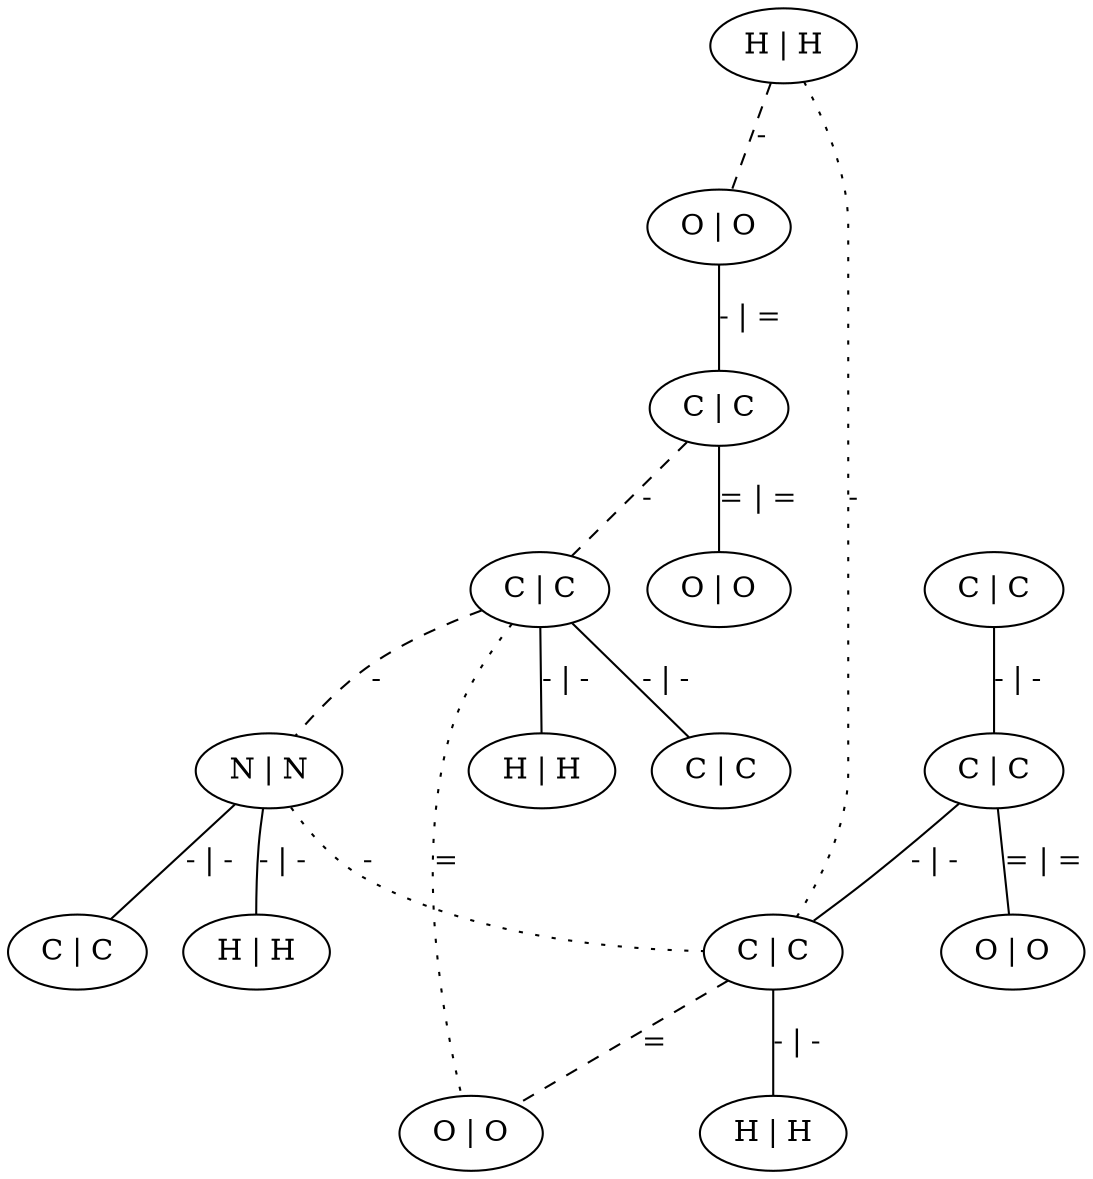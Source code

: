 graph G {
	0 [ label="H | H" ]
	1 [ label="O | O" ]
	2 [ label="C | C" ]
	3 [ label="O | O" ]
	4 [ label="C | C" ]
	5 [ label="H | H" ]
	6 [ label="C | C" ]
	7 [ label="N | N" ]
	8 [ label="H | H" ]
	9 [ label="C | C" ]
	10 [ label="C | C" ]
	11 [ label="C | C" ]
	12 [ label="O | O" ]
	13 [ label="C | C" ]
	14 [ label="O | O" ]
	15 [ label="H | H" ]
	0 -- 1 [ style=dashed label="-" ]
	0 -- 13 [ style=dotted label="-" ]
	1 -- 2 [ label="- | =" ]
	2 -- 3 [ label="= | =" ]
	2 -- 4 [ style=dashed label="-" ]
	4 -- 5 [ label="- | -" ]
	4 -- 6 [ label="- | -" ]
	4 -- 7 [ style=dashed label="-" ]
	4 -- 14 [ style=dotted label="=" ]
	7 -- 8 [ label="- | -" ]
	7 -- 9 [ label="- | -" ]
	7 -- 13 [ style=dotted label="-" ]
	10 -- 11 [ label="- | -" ]
	11 -- 12 [ label="= | =" ]
	11 -- 13 [ label="- | -" ]
	13 -- 14 [ style=dashed label="=" ]
	13 -- 15 [ label="- | -" ]
}
